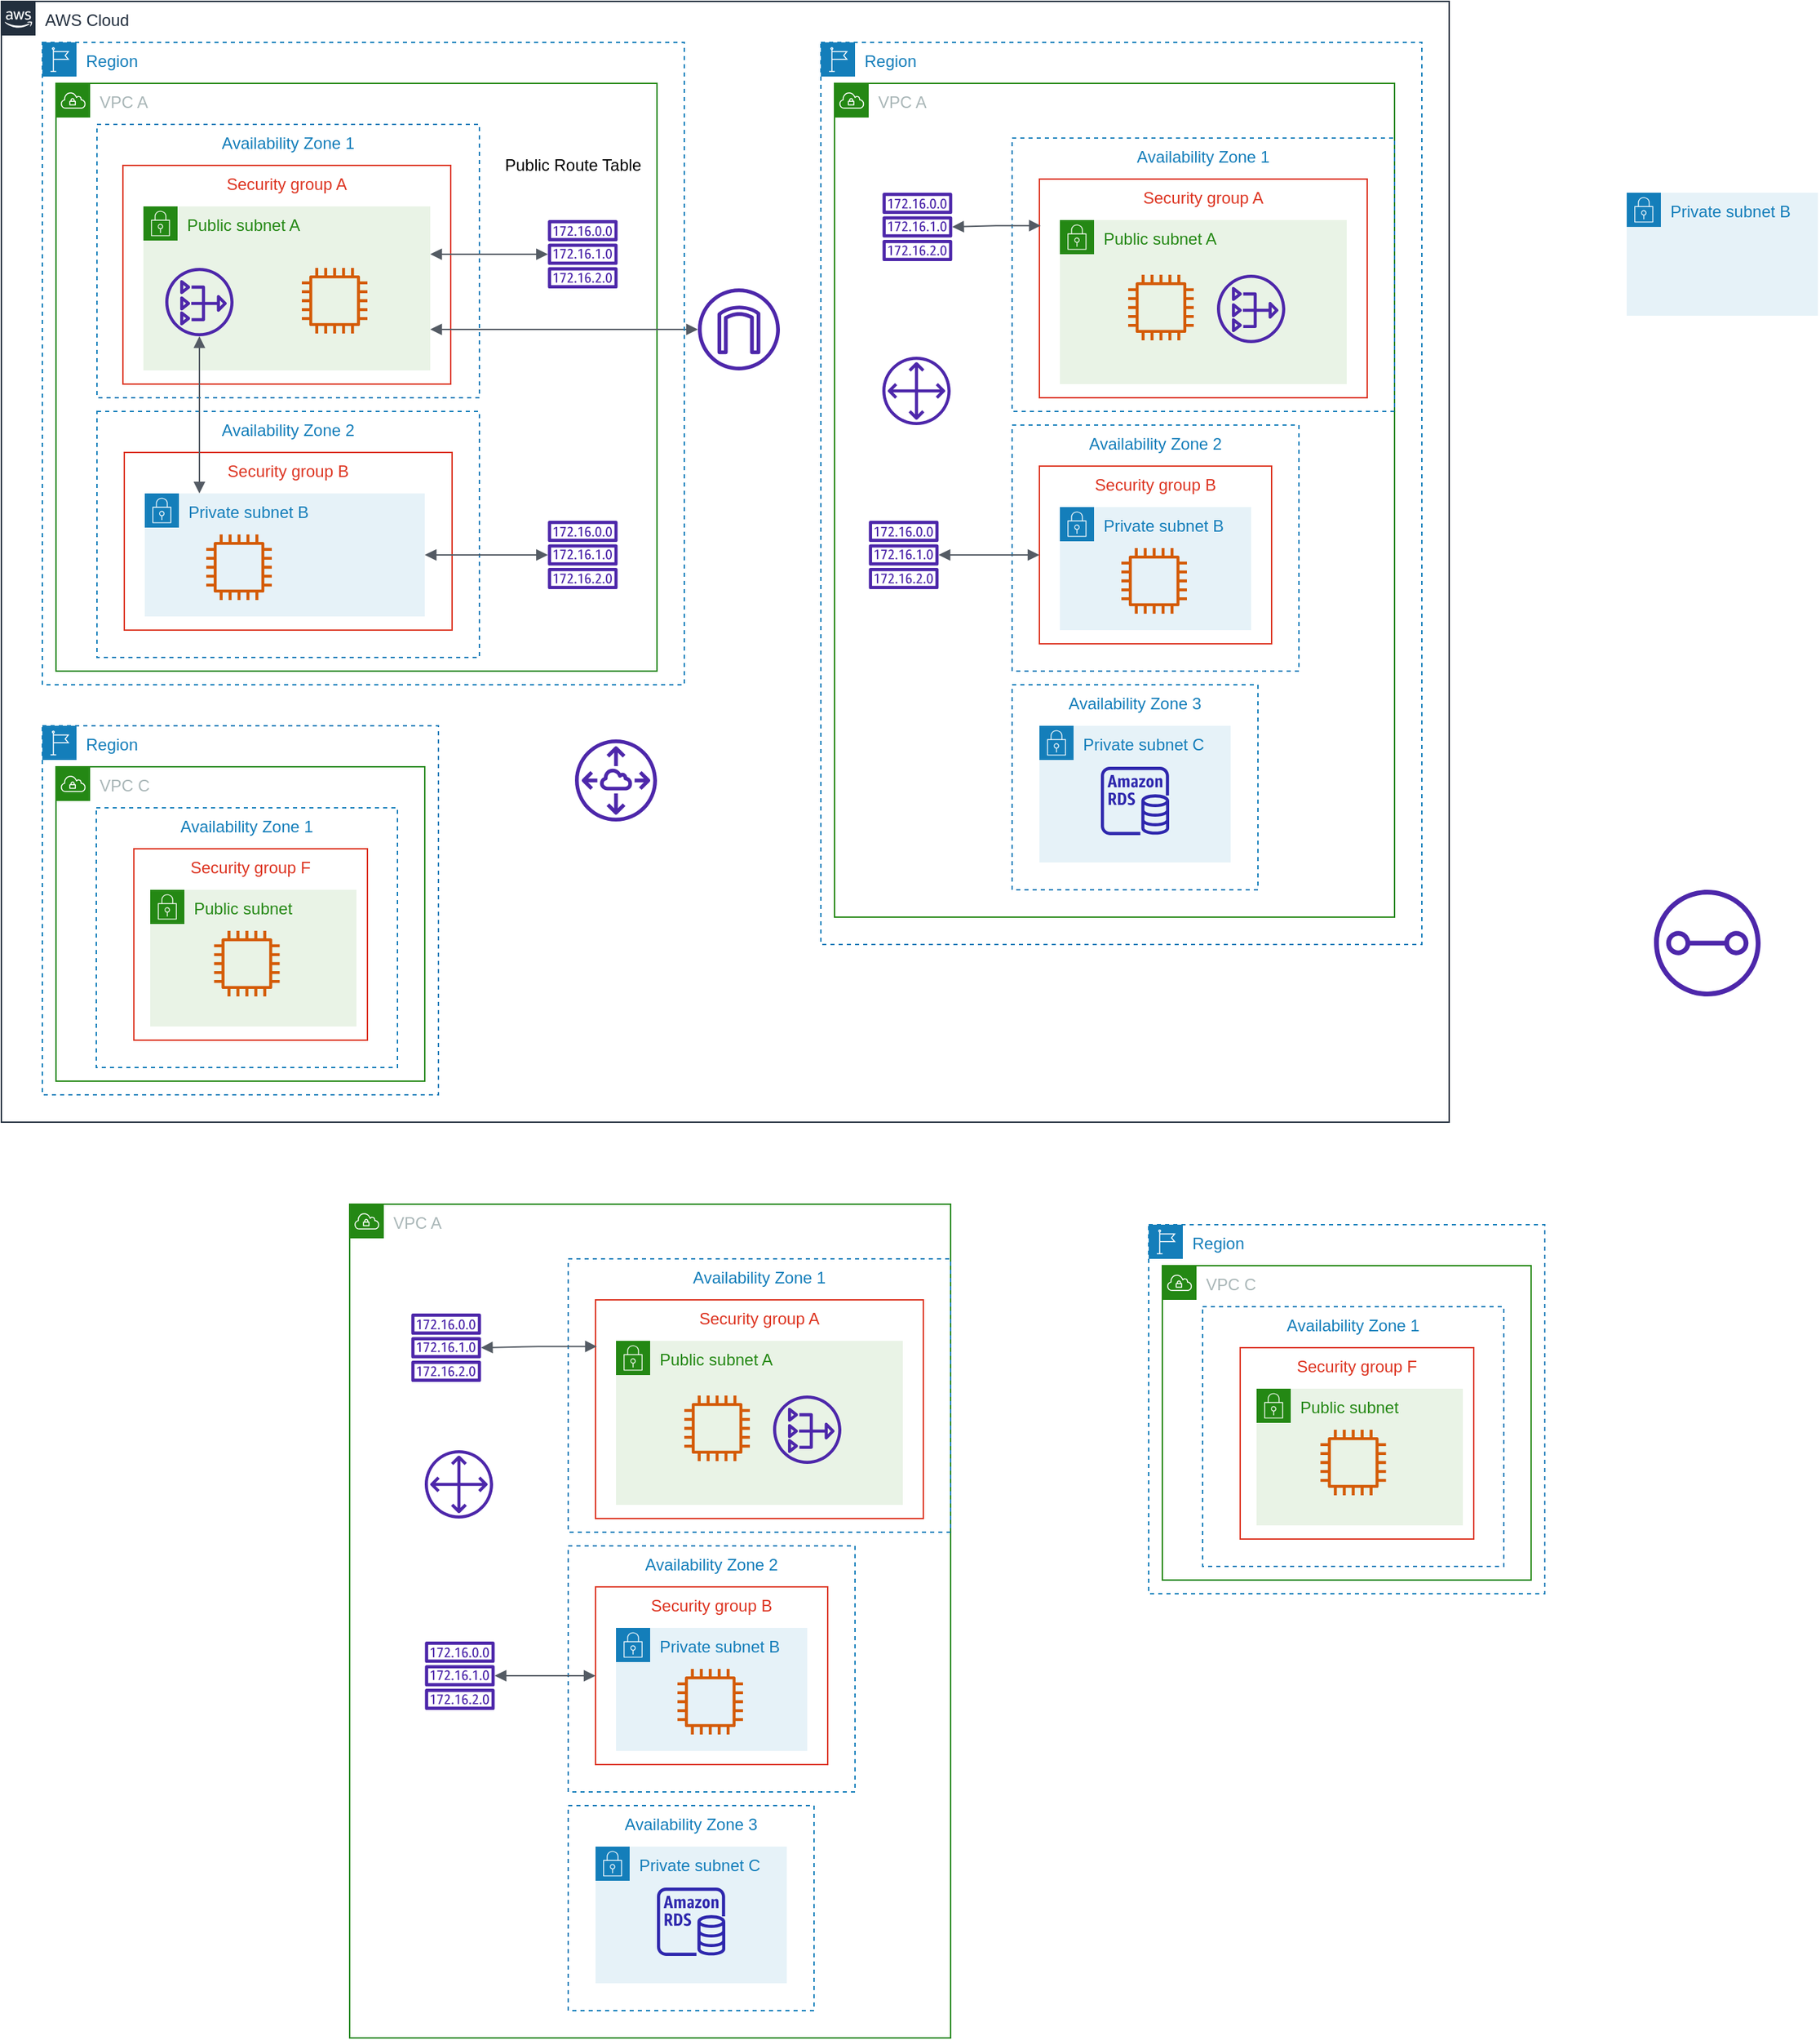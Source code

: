 <mxfile version="20.0.1" type="github">
  <diagram id="b4Cq_31_nNg7s_DnNTIQ" name="Page-1">
    <mxGraphModel dx="1294" dy="720" grid="1" gridSize="10" guides="1" tooltips="1" connect="1" arrows="1" fold="1" page="1" pageScale="1" pageWidth="850" pageHeight="1100" math="0" shadow="0">
      <root>
        <mxCell id="0" />
        <mxCell id="1" parent="0" />
        <mxCell id="XervCBjYGygY60m7b3KR-25" value="VPC A" style="points=[[0,0],[0.25,0],[0.5,0],[0.75,0],[1,0],[1,0.25],[1,0.5],[1,0.75],[1,1],[0.75,1],[0.5,1],[0.25,1],[0,1],[0,0.75],[0,0.5],[0,0.25]];outlineConnect=0;gradientColor=none;html=1;whiteSpace=wrap;fontSize=12;fontStyle=0;container=1;pointerEvents=0;collapsible=0;recursiveResize=0;shape=mxgraph.aws4.group;grIcon=mxgraph.aws4.group_vpc;strokeColor=#248814;fillColor=none;verticalAlign=top;align=left;spacingLeft=30;fontColor=#AAB7B8;dashed=0;" parent="1" vertex="1">
          <mxGeometry x="80" y="80" width="440" height="430" as="geometry" />
        </mxCell>
        <mxCell id="XervCBjYGygY60m7b3KR-31" value="Security group A" style="fillColor=none;strokeColor=#DD3522;verticalAlign=top;fontStyle=0;fontColor=#DD3522;" parent="XervCBjYGygY60m7b3KR-25" vertex="1">
          <mxGeometry x="49" y="60" width="240" height="160" as="geometry" />
        </mxCell>
        <mxCell id="XervCBjYGygY60m7b3KR-27" value="Availability Zone 1" style="fillColor=none;strokeColor=#147EBA;dashed=1;verticalAlign=top;fontStyle=0;fontColor=#147EBA;" parent="XervCBjYGygY60m7b3KR-25" vertex="1">
          <mxGeometry x="30" y="30" width="280" height="200" as="geometry" />
        </mxCell>
        <mxCell id="XervCBjYGygY60m7b3KR-28" value="Availability Zone 2" style="fillColor=none;strokeColor=#147EBA;dashed=1;verticalAlign=top;fontStyle=0;fontColor=#147EBA;" parent="XervCBjYGygY60m7b3KR-25" vertex="1">
          <mxGeometry x="30" y="240" width="280" height="180" as="geometry" />
        </mxCell>
        <mxCell id="XervCBjYGygY60m7b3KR-3" value="Public subnet A" style="points=[[0,0],[0.25,0],[0.5,0],[0.75,0],[1,0],[1,0.25],[1,0.5],[1,0.75],[1,1],[0.75,1],[0.5,1],[0.25,1],[0,1],[0,0.75],[0,0.5],[0,0.25]];outlineConnect=0;gradientColor=none;html=1;whiteSpace=wrap;fontSize=12;fontStyle=0;container=1;pointerEvents=0;collapsible=0;recursiveResize=0;shape=mxgraph.aws4.group;grIcon=mxgraph.aws4.group_security_group;grStroke=0;strokeColor=#248814;fillColor=#E9F3E6;verticalAlign=top;align=left;spacingLeft=30;fontColor=#248814;dashed=0;" parent="XervCBjYGygY60m7b3KR-25" vertex="1">
          <mxGeometry x="64" y="90" width="210" height="120" as="geometry" />
        </mxCell>
        <mxCell id="XervCBjYGygY60m7b3KR-33" value="Security group B" style="fillColor=none;strokeColor=#DD3522;verticalAlign=top;fontStyle=0;fontColor=#DD3522;" parent="XervCBjYGygY60m7b3KR-25" vertex="1">
          <mxGeometry x="50" y="270" width="240" height="130" as="geometry" />
        </mxCell>
        <mxCell id="XervCBjYGygY60m7b3KR-34" value="Private subnet B" style="points=[[0,0],[0.25,0],[0.5,0],[0.75,0],[1,0],[1,0.25],[1,0.5],[1,0.75],[1,1],[0.75,1],[0.5,1],[0.25,1],[0,1],[0,0.75],[0,0.5],[0,0.25]];outlineConnect=0;gradientColor=none;html=1;whiteSpace=wrap;fontSize=12;fontStyle=0;container=1;pointerEvents=0;collapsible=0;recursiveResize=0;shape=mxgraph.aws4.group;grIcon=mxgraph.aws4.group_security_group;grStroke=0;strokeColor=#147EBA;fillColor=#E6F2F8;verticalAlign=top;align=left;spacingLeft=30;fontColor=#147EBA;dashed=0;" parent="XervCBjYGygY60m7b3KR-25" vertex="1">
          <mxGeometry x="65" y="300" width="205" height="90" as="geometry" />
        </mxCell>
        <mxCell id="XervCBjYGygY60m7b3KR-35" value="" style="sketch=0;outlineConnect=0;fontColor=#232F3E;gradientColor=none;fillColor=#D45B07;strokeColor=none;dashed=0;verticalLabelPosition=bottom;verticalAlign=top;align=center;html=1;fontSize=12;fontStyle=0;aspect=fixed;pointerEvents=1;shape=mxgraph.aws4.instance2;" parent="XervCBjYGygY60m7b3KR-25" vertex="1">
          <mxGeometry x="110" y="330" width="48" height="48" as="geometry" />
        </mxCell>
        <mxCell id="HH0BFSmtiJ0v8sQL5CR2-6" value="AWS Cloud" style="points=[[0,0],[0.25,0],[0.5,0],[0.75,0],[1,0],[1,0.25],[1,0.5],[1,0.75],[1,1],[0.75,1],[0.5,1],[0.25,1],[0,1],[0,0.75],[0,0.5],[0,0.25]];outlineConnect=0;gradientColor=none;html=1;whiteSpace=wrap;fontSize=12;fontStyle=0;container=1;pointerEvents=0;collapsible=0;recursiveResize=0;shape=mxgraph.aws4.group;grIcon=mxgraph.aws4.group_aws_cloud_alt;strokeColor=#232F3E;fillColor=none;verticalAlign=top;align=left;spacingLeft=30;fontColor=#232F3E;dashed=0;" parent="1" vertex="1">
          <mxGeometry x="40" y="20" width="1060" height="820" as="geometry" />
        </mxCell>
        <mxCell id="HH0BFSmtiJ0v8sQL5CR2-1" value="" style="sketch=0;outlineConnect=0;fontColor=#232F3E;gradientColor=none;fillColor=#4D27AA;strokeColor=none;dashed=0;verticalLabelPosition=bottom;verticalAlign=top;align=center;html=1;fontSize=12;fontStyle=0;aspect=fixed;pointerEvents=1;shape=mxgraph.aws4.peering;" parent="HH0BFSmtiJ0v8sQL5CR2-6" vertex="1">
          <mxGeometry x="420.0" y="540" width="60" height="60" as="geometry" />
        </mxCell>
        <mxCell id="XervCBjYGygY60m7b3KR-37" value="" style="sketch=0;outlineConnect=0;fontColor=#232F3E;gradientColor=none;fillColor=#4D27AA;strokeColor=none;dashed=0;verticalLabelPosition=bottom;verticalAlign=top;align=center;html=1;fontSize=12;fontStyle=0;aspect=fixed;pointerEvents=1;shape=mxgraph.aws4.internet_gateway;" parent="1" vertex="1">
          <mxGeometry x="550" y="230" width="60" height="60" as="geometry" />
        </mxCell>
        <mxCell id="XervCBjYGygY60m7b3KR-50" value="" style="edgeStyle=orthogonalEdgeStyle;html=1;endArrow=block;elbow=vertical;startArrow=block;startFill=1;endFill=1;strokeColor=#545B64;rounded=0;" parent="1" source="XervCBjYGygY60m7b3KR-3" target="XervCBjYGygY60m7b3KR-37" edge="1">
          <mxGeometry width="100" relative="1" as="geometry">
            <mxPoint x="466.314" y="290" as="sourcePoint" />
            <mxPoint x="550" y="260" as="targetPoint" />
            <Array as="points">
              <mxPoint x="400" y="260" />
              <mxPoint x="400" y="260" />
            </Array>
          </mxGeometry>
        </mxCell>
        <mxCell id="XervCBjYGygY60m7b3KR-71" value="VPC C" style="points=[[0,0],[0.25,0],[0.5,0],[0.75,0],[1,0],[1,0.25],[1,0.5],[1,0.75],[1,1],[0.75,1],[0.5,1],[0.25,1],[0,1],[0,0.75],[0,0.5],[0,0.25]];outlineConnect=0;gradientColor=none;html=1;whiteSpace=wrap;fontSize=12;fontStyle=0;container=1;pointerEvents=0;collapsible=0;recursiveResize=0;shape=mxgraph.aws4.group;grIcon=mxgraph.aws4.group_vpc;strokeColor=#248814;fillColor=none;verticalAlign=top;align=left;spacingLeft=30;fontColor=#AAB7B8;dashed=0;" parent="1" vertex="1">
          <mxGeometry x="80" y="580" width="270" height="230" as="geometry" />
        </mxCell>
        <mxCell id="XervCBjYGygY60m7b3KR-72" value="Availability Zone 1" style="fillColor=none;strokeColor=#147EBA;dashed=1;verticalAlign=top;fontStyle=0;fontColor=#147EBA;" parent="XervCBjYGygY60m7b3KR-71" vertex="1">
          <mxGeometry x="29.5" y="30" width="220.5" height="190" as="geometry" />
        </mxCell>
        <mxCell id="XervCBjYGygY60m7b3KR-73" value="Security group F" style="fillColor=none;strokeColor=#DD3522;verticalAlign=top;fontStyle=0;fontColor=#DD3522;" parent="XervCBjYGygY60m7b3KR-71" vertex="1">
          <mxGeometry x="57" y="60" width="171" height="140" as="geometry" />
        </mxCell>
        <mxCell id="HH0BFSmtiJ0v8sQL5CR2-2" value="" style="sketch=0;outlineConnect=0;fontColor=#232F3E;gradientColor=none;fillColor=#4D27AA;strokeColor=none;dashed=0;verticalLabelPosition=bottom;verticalAlign=top;align=center;html=1;fontSize=12;fontStyle=0;aspect=fixed;pointerEvents=1;shape=mxgraph.aws4.transit_gateway_attachment;" parent="1" vertex="1">
          <mxGeometry x="1250" y="670" width="78" height="78" as="geometry" />
        </mxCell>
        <mxCell id="HH0BFSmtiJ0v8sQL5CR2-3" value="Region" style="points=[[0,0],[0.25,0],[0.5,0],[0.75,0],[1,0],[1,0.25],[1,0.5],[1,0.75],[1,1],[0.75,1],[0.5,1],[0.25,1],[0,1],[0,0.75],[0,0.5],[0,0.25]];outlineConnect=0;gradientColor=none;html=1;whiteSpace=wrap;fontSize=12;fontStyle=0;container=1;pointerEvents=0;collapsible=0;recursiveResize=0;shape=mxgraph.aws4.group;grIcon=mxgraph.aws4.group_region;strokeColor=#147EBA;fillColor=none;verticalAlign=top;align=left;spacingLeft=30;fontColor=#147EBA;dashed=1;" parent="1" vertex="1">
          <mxGeometry x="70" y="50" width="470" height="470" as="geometry" />
        </mxCell>
        <mxCell id="XervCBjYGygY60m7b3KR-39" value="" style="sketch=0;outlineConnect=0;fontColor=#232F3E;gradientColor=none;fillColor=#4D27AA;strokeColor=none;dashed=0;verticalLabelPosition=bottom;verticalAlign=top;align=center;html=1;fontSize=12;fontStyle=0;aspect=fixed;pointerEvents=1;shape=mxgraph.aws4.route_table;" parent="HH0BFSmtiJ0v8sQL5CR2-3" vertex="1">
          <mxGeometry x="370" y="350" width="51.32" height="50" as="geometry" />
        </mxCell>
        <UserObject label="&amp;nbsp;Public Route Table" placeholders="1" name="Variable" id="aZJ53IKWrzZk7KIh3kr4-2">
          <mxCell style="text;html=1;strokeColor=none;fillColor=none;align=center;verticalAlign=middle;whiteSpace=wrap;overflow=hidden;" vertex="1" parent="HH0BFSmtiJ0v8sQL5CR2-3">
            <mxGeometry x="330" y="80" width="113.68" height="20" as="geometry" />
          </mxCell>
        </UserObject>
        <mxCell id="XervCBjYGygY60m7b3KR-30" value="" style="sketch=0;outlineConnect=0;fontColor=#232F3E;gradientColor=none;fillColor=#4D27AA;strokeColor=none;dashed=0;verticalLabelPosition=bottom;verticalAlign=top;align=center;html=1;fontSize=12;fontStyle=0;aspect=fixed;pointerEvents=1;shape=mxgraph.aws4.nat_gateway;" parent="HH0BFSmtiJ0v8sQL5CR2-3" vertex="1">
          <mxGeometry x="90" y="165" width="50" height="50" as="geometry" />
        </mxCell>
        <mxCell id="XervCBjYGygY60m7b3KR-21" value="" style="sketch=0;outlineConnect=0;fontColor=#232F3E;gradientColor=none;fillColor=#D45B07;strokeColor=none;dashed=0;verticalLabelPosition=bottom;verticalAlign=top;align=center;html=1;fontSize=12;fontStyle=0;aspect=fixed;pointerEvents=1;shape=mxgraph.aws4.instance2;" parent="HH0BFSmtiJ0v8sQL5CR2-3" vertex="1">
          <mxGeometry x="190" y="165" width="48" height="48" as="geometry" />
        </mxCell>
        <mxCell id="XervCBjYGygY60m7b3KR-38" value="" style="sketch=0;outlineConnect=0;fontColor=#232F3E;gradientColor=none;fillColor=#4D27AA;strokeColor=none;dashed=0;verticalLabelPosition=bottom;verticalAlign=top;align=center;html=1;fontSize=12;fontStyle=0;aspect=fixed;pointerEvents=1;shape=mxgraph.aws4.route_table;" parent="HH0BFSmtiJ0v8sQL5CR2-3" vertex="1">
          <mxGeometry x="370" y="130" width="51.32" height="50" as="geometry" />
        </mxCell>
        <mxCell id="HH0BFSmtiJ0v8sQL5CR2-4" value="Region" style="points=[[0,0],[0.25,0],[0.5,0],[0.75,0],[1,0],[1,0.25],[1,0.5],[1,0.75],[1,1],[0.75,1],[0.5,1],[0.25,1],[0,1],[0,0.75],[0,0.5],[0,0.25]];outlineConnect=0;gradientColor=none;html=1;whiteSpace=wrap;fontSize=12;fontStyle=0;container=0;pointerEvents=0;collapsible=0;recursiveResize=0;shape=mxgraph.aws4.group;grIcon=mxgraph.aws4.group_region;strokeColor=#147EBA;fillColor=none;verticalAlign=top;align=left;spacingLeft=30;fontColor=#147EBA;dashed=1;" parent="1" vertex="1">
          <mxGeometry x="640" y="50" width="440" height="660" as="geometry" />
        </mxCell>
        <mxCell id="HH0BFSmtiJ0v8sQL5CR2-5" value="Region" style="points=[[0,0],[0.25,0],[0.5,0],[0.75,0],[1,0],[1,0.25],[1,0.5],[1,0.75],[1,1],[0.75,1],[0.5,1],[0.25,1],[0,1],[0,0.75],[0,0.5],[0,0.25]];outlineConnect=0;gradientColor=none;html=1;whiteSpace=wrap;fontSize=12;fontStyle=0;container=1;pointerEvents=0;collapsible=0;recursiveResize=0;shape=mxgraph.aws4.group;grIcon=mxgraph.aws4.group_region;strokeColor=#147EBA;fillColor=none;verticalAlign=top;align=left;spacingLeft=30;fontColor=#147EBA;dashed=1;" parent="1" vertex="1">
          <mxGeometry x="70" y="550" width="290" height="270" as="geometry" />
        </mxCell>
        <mxCell id="OI_kxma9PJGc4aTHN3Bw-2" value="Public subnet" style="points=[[0,0],[0.25,0],[0.5,0],[0.75,0],[1,0],[1,0.25],[1,0.5],[1,0.75],[1,1],[0.75,1],[0.5,1],[0.25,1],[0,1],[0,0.75],[0,0.5],[0,0.25]];outlineConnect=0;gradientColor=none;html=1;whiteSpace=wrap;fontSize=12;fontStyle=0;container=1;pointerEvents=0;collapsible=0;recursiveResize=0;shape=mxgraph.aws4.group;grIcon=mxgraph.aws4.group_security_group;grStroke=0;strokeColor=#248814;fillColor=#E9F3E6;verticalAlign=top;align=left;spacingLeft=30;fontColor=#248814;dashed=0;" parent="HH0BFSmtiJ0v8sQL5CR2-5" vertex="1">
          <mxGeometry x="79" y="120" width="151" height="100" as="geometry" />
        </mxCell>
        <mxCell id="XervCBjYGygY60m7b3KR-76" value="" style="sketch=0;outlineConnect=0;fontColor=#232F3E;gradientColor=none;fillColor=#D45B07;strokeColor=none;dashed=0;verticalLabelPosition=bottom;verticalAlign=top;align=center;html=1;fontSize=12;fontStyle=0;aspect=fixed;pointerEvents=1;shape=mxgraph.aws4.instance2;" parent="OI_kxma9PJGc4aTHN3Bw-2" vertex="1">
          <mxGeometry x="46.75" y="30" width="48" height="48" as="geometry" />
        </mxCell>
        <mxCell id="XervCBjYGygY60m7b3KR-60" value="Private subnet B" style="points=[[0,0],[0.25,0],[0.5,0],[0.75,0],[1,0],[1,0.25],[1,0.5],[1,0.75],[1,1],[0.75,1],[0.5,1],[0.25,1],[0,1],[0,0.75],[0,0.5],[0,0.25]];outlineConnect=0;gradientColor=none;html=1;whiteSpace=wrap;fontSize=12;fontStyle=0;container=1;pointerEvents=0;collapsible=0;recursiveResize=0;shape=mxgraph.aws4.group;grIcon=mxgraph.aws4.group_security_group;grStroke=0;strokeColor=#147EBA;fillColor=#E6F2F8;verticalAlign=top;align=left;spacingLeft=30;fontColor=#147EBA;dashed=0;" parent="1" vertex="1">
          <mxGeometry x="1230" y="160" width="140" height="90" as="geometry" />
        </mxCell>
        <mxCell id="OI_kxma9PJGc4aTHN3Bw-3" value="VPC A" style="points=[[0,0],[0.25,0],[0.5,0],[0.75,0],[1,0],[1,0.25],[1,0.5],[1,0.75],[1,1],[0.75,1],[0.5,1],[0.25,1],[0,1],[0,0.75],[0,0.5],[0,0.25]];outlineConnect=0;gradientColor=none;html=1;whiteSpace=wrap;fontSize=12;fontStyle=0;container=0;pointerEvents=0;collapsible=0;recursiveResize=0;shape=mxgraph.aws4.group;grIcon=mxgraph.aws4.group_vpc;strokeColor=#248814;fillColor=none;verticalAlign=top;align=left;spacingLeft=30;fontColor=#AAB7B8;dashed=0;" parent="1" vertex="1">
          <mxGeometry x="295" y="900" width="440" height="610" as="geometry" />
        </mxCell>
        <mxCell id="OI_kxma9PJGc4aTHN3Bw-4" value="Availability Zone 1" style="fillColor=none;strokeColor=#147EBA;dashed=1;verticalAlign=top;fontStyle=0;fontColor=#147EBA;" parent="1" vertex="1">
          <mxGeometry x="455" y="940" width="280" height="200" as="geometry" />
        </mxCell>
        <mxCell id="OI_kxma9PJGc4aTHN3Bw-5" value="Availability Zone 2" style="fillColor=none;strokeColor=#147EBA;dashed=1;verticalAlign=top;fontStyle=0;fontColor=#147EBA;" parent="1" vertex="1">
          <mxGeometry x="455" y="1150" width="210" height="180" as="geometry" />
        </mxCell>
        <mxCell id="OI_kxma9PJGc4aTHN3Bw-6" value="Public subnet A" style="points=[[0,0],[0.25,0],[0.5,0],[0.75,0],[1,0],[1,0.25],[1,0.5],[1,0.75],[1,1],[0.75,1],[0.5,1],[0.25,1],[0,1],[0,0.75],[0,0.5],[0,0.25]];outlineConnect=0;gradientColor=none;html=1;whiteSpace=wrap;fontSize=12;fontStyle=0;container=1;pointerEvents=0;collapsible=0;recursiveResize=0;shape=mxgraph.aws4.group;grIcon=mxgraph.aws4.group_security_group;grStroke=0;strokeColor=#248814;fillColor=#E9F3E6;verticalAlign=top;align=left;spacingLeft=30;fontColor=#248814;dashed=0;" parent="1" vertex="1">
          <mxGeometry x="490" y="1000" width="210" height="120" as="geometry" />
        </mxCell>
        <mxCell id="OI_kxma9PJGc4aTHN3Bw-7" value="" style="sketch=0;outlineConnect=0;fontColor=#232F3E;gradientColor=none;fillColor=#D45B07;strokeColor=none;dashed=0;verticalLabelPosition=bottom;verticalAlign=top;align=center;html=1;fontSize=12;fontStyle=0;aspect=fixed;pointerEvents=1;shape=mxgraph.aws4.instance2;" parent="OI_kxma9PJGc4aTHN3Bw-6" vertex="1">
          <mxGeometry x="50" y="40" width="48" height="48" as="geometry" />
        </mxCell>
        <mxCell id="OI_kxma9PJGc4aTHN3Bw-8" value="" style="sketch=0;outlineConnect=0;fontColor=#232F3E;gradientColor=none;fillColor=#4D27AA;strokeColor=none;dashed=0;verticalLabelPosition=bottom;verticalAlign=top;align=center;html=1;fontSize=12;fontStyle=0;aspect=fixed;pointerEvents=1;shape=mxgraph.aws4.nat_gateway;" parent="OI_kxma9PJGc4aTHN3Bw-6" vertex="1">
          <mxGeometry x="115" y="40" width="50" height="50" as="geometry" />
        </mxCell>
        <mxCell id="OI_kxma9PJGc4aTHN3Bw-9" value="Security group A" style="fillColor=none;strokeColor=#DD3522;verticalAlign=top;fontStyle=0;fontColor=#DD3522;" parent="1" vertex="1">
          <mxGeometry x="475" y="970" width="240" height="160" as="geometry" />
        </mxCell>
        <mxCell id="OI_kxma9PJGc4aTHN3Bw-10" value="Security group B" style="fillColor=none;strokeColor=#DD3522;verticalAlign=top;fontStyle=0;fontColor=#DD3522;" parent="1" vertex="1">
          <mxGeometry x="475" y="1180" width="170" height="130" as="geometry" />
        </mxCell>
        <mxCell id="OI_kxma9PJGc4aTHN3Bw-11" value="Private subnet B" style="points=[[0,0],[0.25,0],[0.5,0],[0.75,0],[1,0],[1,0.25],[1,0.5],[1,0.75],[1,1],[0.75,1],[0.5,1],[0.25,1],[0,1],[0,0.75],[0,0.5],[0,0.25]];outlineConnect=0;gradientColor=none;html=1;whiteSpace=wrap;fontSize=12;fontStyle=0;container=1;pointerEvents=0;collapsible=0;recursiveResize=0;shape=mxgraph.aws4.group;grIcon=mxgraph.aws4.group_security_group;grStroke=0;strokeColor=#147EBA;fillColor=#E6F2F8;verticalAlign=top;align=left;spacingLeft=30;fontColor=#147EBA;dashed=0;" parent="1" vertex="1">
          <mxGeometry x="490" y="1210" width="140" height="90" as="geometry" />
        </mxCell>
        <mxCell id="OI_kxma9PJGc4aTHN3Bw-12" value="" style="sketch=0;outlineConnect=0;fontColor=#232F3E;gradientColor=none;fillColor=#4D27AA;strokeColor=none;dashed=0;verticalLabelPosition=bottom;verticalAlign=top;align=center;html=1;fontSize=12;fontStyle=0;aspect=fixed;pointerEvents=1;shape=mxgraph.aws4.route_table;" parent="1" vertex="1">
          <mxGeometry x="340" y="980" width="51.32" height="50" as="geometry" />
        </mxCell>
        <mxCell id="OI_kxma9PJGc4aTHN3Bw-13" value="" style="sketch=0;outlineConnect=0;fontColor=#232F3E;gradientColor=none;fillColor=#4D27AA;strokeColor=none;dashed=0;verticalLabelPosition=bottom;verticalAlign=top;align=center;html=1;fontSize=12;fontStyle=0;aspect=fixed;pointerEvents=1;shape=mxgraph.aws4.route_table;" parent="1" vertex="1">
          <mxGeometry x="350" y="1220" width="51.32" height="50" as="geometry" />
        </mxCell>
        <mxCell id="OI_kxma9PJGc4aTHN3Bw-14" value="" style="sketch=0;outlineConnect=0;fontColor=#232F3E;gradientColor=none;fillColor=#D45B07;strokeColor=none;dashed=0;verticalLabelPosition=bottom;verticalAlign=top;align=center;html=1;fontSize=12;fontStyle=0;aspect=fixed;pointerEvents=1;shape=mxgraph.aws4.instance2;" parent="1" vertex="1">
          <mxGeometry x="535" y="1240" width="48" height="48" as="geometry" />
        </mxCell>
        <mxCell id="OI_kxma9PJGc4aTHN3Bw-15" value="" style="sketch=0;outlineConnect=0;fontColor=#232F3E;gradientColor=none;fillColor=#4D27AA;strokeColor=none;dashed=0;verticalLabelPosition=bottom;verticalAlign=top;align=center;html=1;fontSize=12;fontStyle=0;aspect=fixed;pointerEvents=1;shape=mxgraph.aws4.customer_gateway;" parent="1" vertex="1">
          <mxGeometry x="350.0" y="1080" width="50" height="50" as="geometry" />
        </mxCell>
        <mxCell id="OI_kxma9PJGc4aTHN3Bw-16" value="" style="edgeStyle=orthogonalEdgeStyle;html=1;endArrow=block;elbow=vertical;startArrow=block;startFill=1;endFill=1;strokeColor=#545B64;rounded=0;exitX=0.004;exitY=0.213;exitDx=0;exitDy=0;exitPerimeter=0;" parent="1" source="OI_kxma9PJGc4aTHN3Bw-9" target="OI_kxma9PJGc4aTHN3Bw-12" edge="1">
          <mxGeometry width="100" relative="1" as="geometry">
            <mxPoint x="460" y="1005" as="sourcePoint" />
            <mxPoint x="835" y="1014.58" as="targetPoint" />
          </mxGeometry>
        </mxCell>
        <mxCell id="OI_kxma9PJGc4aTHN3Bw-17" value="" style="edgeStyle=orthogonalEdgeStyle;html=1;endArrow=block;elbow=vertical;startArrow=block;startFill=1;endFill=1;strokeColor=#545B64;rounded=0;exitX=0;exitY=0.5;exitDx=0;exitDy=0;" parent="1" source="OI_kxma9PJGc4aTHN3Bw-10" target="OI_kxma9PJGc4aTHN3Bw-13" edge="1">
          <mxGeometry width="100" relative="1" as="geometry">
            <mxPoint x="450" y="1245" as="sourcePoint" />
            <mxPoint x="755" y="1234.76" as="targetPoint" />
          </mxGeometry>
        </mxCell>
        <mxCell id="XervCBjYGygY60m7b3KR-62" value="Availability Zone 3" style="fillColor=none;strokeColor=#147EBA;dashed=1;verticalAlign=top;fontStyle=0;fontColor=#147EBA;" parent="1" vertex="1">
          <mxGeometry x="455" y="1340" width="180" height="150" as="geometry" />
        </mxCell>
        <mxCell id="XervCBjYGygY60m7b3KR-64" value="Private subnet C" style="points=[[0,0],[0.25,0],[0.5,0],[0.75,0],[1,0],[1,0.25],[1,0.5],[1,0.75],[1,1],[0.75,1],[0.5,1],[0.25,1],[0,1],[0,0.75],[0,0.5],[0,0.25]];outlineConnect=0;gradientColor=none;html=1;whiteSpace=wrap;fontSize=12;fontStyle=0;container=1;pointerEvents=0;collapsible=0;recursiveResize=0;shape=mxgraph.aws4.group;grIcon=mxgraph.aws4.group_security_group;grStroke=0;strokeColor=#147EBA;fillColor=#E6F2F8;verticalAlign=top;align=left;spacingLeft=30;fontColor=#147EBA;dashed=0;" parent="1" vertex="1">
          <mxGeometry x="475" y="1370" width="140" height="100" as="geometry" />
        </mxCell>
        <mxCell id="XervCBjYGygY60m7b3KR-74" value="" style="sketch=0;outlineConnect=0;fontColor=#232F3E;gradientColor=none;fillColor=#2E27AD;strokeColor=none;dashed=0;verticalLabelPosition=bottom;verticalAlign=top;align=center;html=1;fontSize=12;fontStyle=0;aspect=fixed;pointerEvents=1;shape=mxgraph.aws4.rds_instance;" parent="1" vertex="1">
          <mxGeometry x="520" y="1400" width="50" height="50" as="geometry" />
        </mxCell>
        <mxCell id="OI_kxma9PJGc4aTHN3Bw-21" value="VPC A" style="points=[[0,0],[0.25,0],[0.5,0],[0.75,0],[1,0],[1,0.25],[1,0.5],[1,0.75],[1,1],[0.75,1],[0.5,1],[0.25,1],[0,1],[0,0.75],[0,0.5],[0,0.25]];outlineConnect=0;gradientColor=none;html=1;whiteSpace=wrap;fontSize=12;fontStyle=0;container=0;pointerEvents=0;collapsible=0;recursiveResize=0;shape=mxgraph.aws4.group;grIcon=mxgraph.aws4.group_vpc;strokeColor=#248814;fillColor=none;verticalAlign=top;align=left;spacingLeft=30;fontColor=#AAB7B8;dashed=0;" parent="1" vertex="1">
          <mxGeometry x="650" y="80" width="410" height="610" as="geometry" />
        </mxCell>
        <mxCell id="OI_kxma9PJGc4aTHN3Bw-22" value="Availability Zone 1" style="fillColor=none;strokeColor=#147EBA;dashed=1;verticalAlign=top;fontStyle=0;fontColor=#147EBA;" parent="1" vertex="1">
          <mxGeometry x="780" y="120" width="280" height="200" as="geometry" />
        </mxCell>
        <mxCell id="OI_kxma9PJGc4aTHN3Bw-23" value="Availability Zone 2" style="fillColor=none;strokeColor=#147EBA;dashed=1;verticalAlign=top;fontStyle=0;fontColor=#147EBA;" parent="1" vertex="1">
          <mxGeometry x="780" y="330" width="210" height="180" as="geometry" />
        </mxCell>
        <mxCell id="OI_kxma9PJGc4aTHN3Bw-24" value="Public subnet A" style="points=[[0,0],[0.25,0],[0.5,0],[0.75,0],[1,0],[1,0.25],[1,0.5],[1,0.75],[1,1],[0.75,1],[0.5,1],[0.25,1],[0,1],[0,0.75],[0,0.5],[0,0.25]];outlineConnect=0;gradientColor=none;html=1;whiteSpace=wrap;fontSize=12;fontStyle=0;container=1;pointerEvents=0;collapsible=0;recursiveResize=0;shape=mxgraph.aws4.group;grIcon=mxgraph.aws4.group_security_group;grStroke=0;strokeColor=#248814;fillColor=#E9F3E6;verticalAlign=top;align=left;spacingLeft=30;fontColor=#248814;dashed=0;" parent="1" vertex="1">
          <mxGeometry x="815" y="180" width="210" height="120" as="geometry" />
        </mxCell>
        <mxCell id="OI_kxma9PJGc4aTHN3Bw-25" value="" style="sketch=0;outlineConnect=0;fontColor=#232F3E;gradientColor=none;fillColor=#D45B07;strokeColor=none;dashed=0;verticalLabelPosition=bottom;verticalAlign=top;align=center;html=1;fontSize=12;fontStyle=0;aspect=fixed;pointerEvents=1;shape=mxgraph.aws4.instance2;" parent="OI_kxma9PJGc4aTHN3Bw-24" vertex="1">
          <mxGeometry x="50" y="40" width="48" height="48" as="geometry" />
        </mxCell>
        <mxCell id="OI_kxma9PJGc4aTHN3Bw-26" value="" style="sketch=0;outlineConnect=0;fontColor=#232F3E;gradientColor=none;fillColor=#4D27AA;strokeColor=none;dashed=0;verticalLabelPosition=bottom;verticalAlign=top;align=center;html=1;fontSize=12;fontStyle=0;aspect=fixed;pointerEvents=1;shape=mxgraph.aws4.nat_gateway;" parent="OI_kxma9PJGc4aTHN3Bw-24" vertex="1">
          <mxGeometry x="115" y="40" width="50" height="50" as="geometry" />
        </mxCell>
        <mxCell id="OI_kxma9PJGc4aTHN3Bw-27" value="Security group A" style="fillColor=none;strokeColor=#DD3522;verticalAlign=top;fontStyle=0;fontColor=#DD3522;" parent="1" vertex="1">
          <mxGeometry x="800" y="150" width="240" height="160" as="geometry" />
        </mxCell>
        <mxCell id="OI_kxma9PJGc4aTHN3Bw-28" value="Security group B" style="fillColor=none;strokeColor=#DD3522;verticalAlign=top;fontStyle=0;fontColor=#DD3522;" parent="1" vertex="1">
          <mxGeometry x="800" y="360" width="170" height="130" as="geometry" />
        </mxCell>
        <mxCell id="OI_kxma9PJGc4aTHN3Bw-29" value="Private subnet B" style="points=[[0,0],[0.25,0],[0.5,0],[0.75,0],[1,0],[1,0.25],[1,0.5],[1,0.75],[1,1],[0.75,1],[0.5,1],[0.25,1],[0,1],[0,0.75],[0,0.5],[0,0.25]];outlineConnect=0;gradientColor=none;html=1;whiteSpace=wrap;fontSize=12;fontStyle=0;container=1;pointerEvents=0;collapsible=0;recursiveResize=0;shape=mxgraph.aws4.group;grIcon=mxgraph.aws4.group_security_group;grStroke=0;strokeColor=#147EBA;fillColor=#E6F2F8;verticalAlign=top;align=left;spacingLeft=30;fontColor=#147EBA;dashed=0;" parent="1" vertex="1">
          <mxGeometry x="815" y="390" width="140" height="90" as="geometry" />
        </mxCell>
        <mxCell id="OI_kxma9PJGc4aTHN3Bw-30" value="" style="sketch=0;outlineConnect=0;fontColor=#232F3E;gradientColor=none;fillColor=#4D27AA;strokeColor=none;dashed=0;verticalLabelPosition=bottom;verticalAlign=top;align=center;html=1;fontSize=12;fontStyle=0;aspect=fixed;pointerEvents=1;shape=mxgraph.aws4.route_table;" parent="1" vertex="1">
          <mxGeometry x="685" y="160" width="51.32" height="50" as="geometry" />
        </mxCell>
        <mxCell id="OI_kxma9PJGc4aTHN3Bw-31" value="" style="sketch=0;outlineConnect=0;fontColor=#232F3E;gradientColor=none;fillColor=#4D27AA;strokeColor=none;dashed=0;verticalLabelPosition=bottom;verticalAlign=top;align=center;html=1;fontSize=12;fontStyle=0;aspect=fixed;pointerEvents=1;shape=mxgraph.aws4.route_table;" parent="1" vertex="1">
          <mxGeometry x="675" y="400" width="51.32" height="50" as="geometry" />
        </mxCell>
        <mxCell id="OI_kxma9PJGc4aTHN3Bw-32" value="" style="sketch=0;outlineConnect=0;fontColor=#232F3E;gradientColor=none;fillColor=#D45B07;strokeColor=none;dashed=0;verticalLabelPosition=bottom;verticalAlign=top;align=center;html=1;fontSize=12;fontStyle=0;aspect=fixed;pointerEvents=1;shape=mxgraph.aws4.instance2;" parent="1" vertex="1">
          <mxGeometry x="860" y="420" width="48" height="48" as="geometry" />
        </mxCell>
        <mxCell id="OI_kxma9PJGc4aTHN3Bw-33" value="" style="sketch=0;outlineConnect=0;fontColor=#232F3E;gradientColor=none;fillColor=#4D27AA;strokeColor=none;dashed=0;verticalLabelPosition=bottom;verticalAlign=top;align=center;html=1;fontSize=12;fontStyle=0;aspect=fixed;pointerEvents=1;shape=mxgraph.aws4.customer_gateway;" parent="1" vertex="1">
          <mxGeometry x="685" y="280" width="50" height="50" as="geometry" />
        </mxCell>
        <mxCell id="OI_kxma9PJGc4aTHN3Bw-34" value="" style="edgeStyle=orthogonalEdgeStyle;html=1;endArrow=block;elbow=vertical;startArrow=block;startFill=1;endFill=1;strokeColor=#545B64;rounded=0;exitX=0.004;exitY=0.213;exitDx=0;exitDy=0;exitPerimeter=0;" parent="1" source="OI_kxma9PJGc4aTHN3Bw-27" target="OI_kxma9PJGc4aTHN3Bw-30" edge="1">
          <mxGeometry width="100" relative="1" as="geometry">
            <mxPoint x="785" y="185" as="sourcePoint" />
            <mxPoint x="740" y="185" as="targetPoint" />
          </mxGeometry>
        </mxCell>
        <mxCell id="OI_kxma9PJGc4aTHN3Bw-35" value="" style="edgeStyle=orthogonalEdgeStyle;html=1;endArrow=block;elbow=vertical;startArrow=block;startFill=1;endFill=1;strokeColor=#545B64;rounded=0;exitX=0;exitY=0.5;exitDx=0;exitDy=0;" parent="1" source="OI_kxma9PJGc4aTHN3Bw-28" target="OI_kxma9PJGc4aTHN3Bw-31" edge="1">
          <mxGeometry width="100" relative="1" as="geometry">
            <mxPoint x="775" y="425" as="sourcePoint" />
            <mxPoint x="1080" y="414.76" as="targetPoint" />
          </mxGeometry>
        </mxCell>
        <mxCell id="OI_kxma9PJGc4aTHN3Bw-36" value="Availability Zone 3" style="fillColor=none;strokeColor=#147EBA;dashed=1;verticalAlign=top;fontStyle=0;fontColor=#147EBA;" parent="1" vertex="1">
          <mxGeometry x="780" y="520" width="180" height="150" as="geometry" />
        </mxCell>
        <mxCell id="OI_kxma9PJGc4aTHN3Bw-37" value="Private subnet C" style="points=[[0,0],[0.25,0],[0.5,0],[0.75,0],[1,0],[1,0.25],[1,0.5],[1,0.75],[1,1],[0.75,1],[0.5,1],[0.25,1],[0,1],[0,0.75],[0,0.5],[0,0.25]];outlineConnect=0;gradientColor=none;html=1;whiteSpace=wrap;fontSize=12;fontStyle=0;container=1;pointerEvents=0;collapsible=0;recursiveResize=0;shape=mxgraph.aws4.group;grIcon=mxgraph.aws4.group_security_group;grStroke=0;strokeColor=#147EBA;fillColor=#E6F2F8;verticalAlign=top;align=left;spacingLeft=30;fontColor=#147EBA;dashed=0;" parent="1" vertex="1">
          <mxGeometry x="800" y="550" width="140" height="100" as="geometry" />
        </mxCell>
        <mxCell id="OI_kxma9PJGc4aTHN3Bw-38" value="" style="sketch=0;outlineConnect=0;fontColor=#232F3E;gradientColor=none;fillColor=#2E27AD;strokeColor=none;dashed=0;verticalLabelPosition=bottom;verticalAlign=top;align=center;html=1;fontSize=12;fontStyle=0;aspect=fixed;pointerEvents=1;shape=mxgraph.aws4.rds_instance;" parent="1" vertex="1">
          <mxGeometry x="845" y="580" width="50" height="50" as="geometry" />
        </mxCell>
        <mxCell id="XervCBjYGygY60m7b3KR-46" value="" style="edgeStyle=orthogonalEdgeStyle;html=1;endArrow=block;elbow=vertical;startArrow=block;startFill=1;endFill=1;strokeColor=#545B64;rounded=0;" parent="1" source="XervCBjYGygY60m7b3KR-34" target="XervCBjYGygY60m7b3KR-39" edge="1">
          <mxGeometry width="100" relative="1" as="geometry">
            <mxPoint x="320" y="405" as="sourcePoint" />
            <mxPoint x="410" y="404.76" as="targetPoint" />
            <Array as="points">
              <mxPoint x="310" y="443" />
              <mxPoint x="310" y="443" />
            </Array>
          </mxGeometry>
        </mxCell>
        <mxCell id="aZJ53IKWrzZk7KIh3kr4-3" value="VPC C" style="points=[[0,0],[0.25,0],[0.5,0],[0.75,0],[1,0],[1,0.25],[1,0.5],[1,0.75],[1,1],[0.75,1],[0.5,1],[0.25,1],[0,1],[0,0.75],[0,0.5],[0,0.25]];outlineConnect=0;gradientColor=none;html=1;whiteSpace=wrap;fontSize=12;fontStyle=0;container=0;pointerEvents=0;collapsible=0;recursiveResize=0;shape=mxgraph.aws4.group;grIcon=mxgraph.aws4.group_vpc;strokeColor=#248814;fillColor=none;verticalAlign=top;align=left;spacingLeft=30;fontColor=#AAB7B8;dashed=0;" vertex="1" parent="1">
          <mxGeometry x="890" y="945" width="270" height="230" as="geometry" />
        </mxCell>
        <mxCell id="aZJ53IKWrzZk7KIh3kr4-6" value="Region" style="points=[[0,0],[0.25,0],[0.5,0],[0.75,0],[1,0],[1,0.25],[1,0.5],[1,0.75],[1,1],[0.75,1],[0.5,1],[0.25,1],[0,1],[0,0.75],[0,0.5],[0,0.25]];outlineConnect=0;gradientColor=none;html=1;whiteSpace=wrap;fontSize=12;fontStyle=0;container=1;pointerEvents=0;collapsible=0;recursiveResize=0;shape=mxgraph.aws4.group;grIcon=mxgraph.aws4.group_region;strokeColor=#147EBA;fillColor=none;verticalAlign=top;align=left;spacingLeft=30;fontColor=#147EBA;dashed=1;" vertex="1" parent="1">
          <mxGeometry x="880" y="915" width="290" height="270" as="geometry" />
        </mxCell>
        <mxCell id="aZJ53IKWrzZk7KIh3kr4-7" value="Public subnet" style="points=[[0,0],[0.25,0],[0.5,0],[0.75,0],[1,0],[1,0.25],[1,0.5],[1,0.75],[1,1],[0.75,1],[0.5,1],[0.25,1],[0,1],[0,0.75],[0,0.5],[0,0.25]];outlineConnect=0;gradientColor=none;html=1;whiteSpace=wrap;fontSize=12;fontStyle=0;container=1;pointerEvents=0;collapsible=0;recursiveResize=0;shape=mxgraph.aws4.group;grIcon=mxgraph.aws4.group_security_group;grStroke=0;strokeColor=#248814;fillColor=#E9F3E6;verticalAlign=top;align=left;spacingLeft=30;fontColor=#248814;dashed=0;" vertex="1" parent="aZJ53IKWrzZk7KIh3kr4-6">
          <mxGeometry x="79" y="120" width="151" height="100" as="geometry" />
        </mxCell>
        <mxCell id="aZJ53IKWrzZk7KIh3kr4-8" value="" style="sketch=0;outlineConnect=0;fontColor=#232F3E;gradientColor=none;fillColor=#D45B07;strokeColor=none;dashed=0;verticalLabelPosition=bottom;verticalAlign=top;align=center;html=1;fontSize=12;fontStyle=0;aspect=fixed;pointerEvents=1;shape=mxgraph.aws4.instance2;" vertex="1" parent="aZJ53IKWrzZk7KIh3kr4-7">
          <mxGeometry x="46.75" y="30" width="48" height="48" as="geometry" />
        </mxCell>
        <mxCell id="aZJ53IKWrzZk7KIh3kr4-4" value="Availability Zone 1" style="fillColor=none;strokeColor=#147EBA;dashed=1;verticalAlign=top;fontStyle=0;fontColor=#147EBA;" vertex="1" parent="1">
          <mxGeometry x="919.5" y="975" width="220.5" height="190" as="geometry" />
        </mxCell>
        <mxCell id="aZJ53IKWrzZk7KIh3kr4-5" value="Security group F" style="fillColor=none;strokeColor=#DD3522;verticalAlign=top;fontStyle=0;fontColor=#DD3522;" vertex="1" parent="1">
          <mxGeometry x="947" y="1005" width="171" height="140" as="geometry" />
        </mxCell>
        <mxCell id="XervCBjYGygY60m7b3KR-44" value="" style="edgeStyle=orthogonalEdgeStyle;html=1;endArrow=block;elbow=vertical;startArrow=block;startFill=1;endFill=1;strokeColor=#545B64;rounded=0;" parent="1" target="XervCBjYGygY60m7b3KR-38" edge="1" source="XervCBjYGygY60m7b3KR-3">
          <mxGeometry width="100" relative="1" as="geometry">
            <mxPoint x="390" y="184.58" as="sourcePoint" />
            <mxPoint x="490" y="184.58" as="targetPoint" />
            <Array as="points">
              <mxPoint x="380" y="205" />
              <mxPoint x="380" y="205" />
            </Array>
          </mxGeometry>
        </mxCell>
        <mxCell id="aZJ53IKWrzZk7KIh3kr4-10" value="" style="edgeStyle=orthogonalEdgeStyle;html=1;endArrow=block;elbow=vertical;startArrow=block;startFill=1;endFill=1;strokeColor=#545B64;rounded=0;" edge="1" parent="1" source="XervCBjYGygY60m7b3KR-30" target="XervCBjYGygY60m7b3KR-34">
          <mxGeometry width="100" relative="1" as="geometry">
            <mxPoint x="310" y="320" as="sourcePoint" />
            <mxPoint x="410" y="320" as="targetPoint" />
            <Array as="points">
              <mxPoint x="185" y="350" />
              <mxPoint x="185" y="350" />
            </Array>
          </mxGeometry>
        </mxCell>
      </root>
    </mxGraphModel>
  </diagram>
</mxfile>

